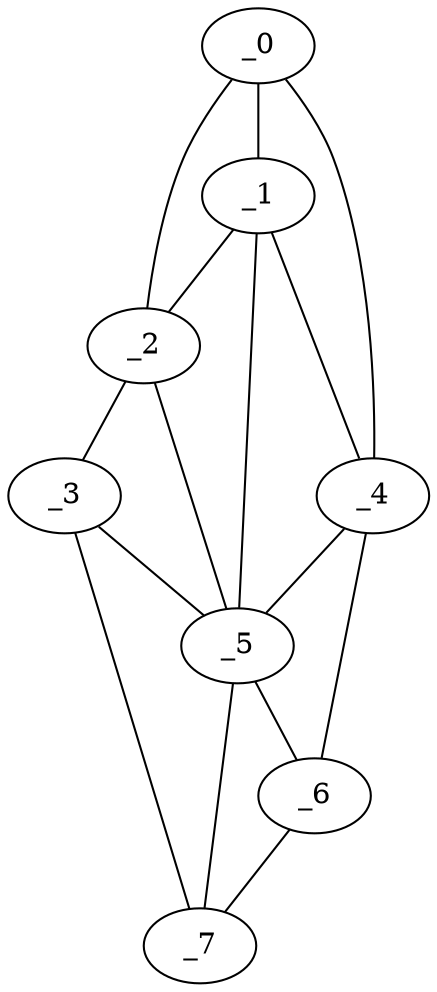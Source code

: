 graph "obj12__150.gxl" {
	_0	 [x=28,
		y=73];
	_1	 [x=41,
		y=76];
	_0 -- _1	 [valence=2];
	_2	 [x=78,
		y=122];
	_0 -- _2	 [valence=1];
	_4	 [x=87,
		y=13];
	_0 -- _4	 [valence=1];
	_1 -- _2	 [valence=1];
	_1 -- _4	 [valence=1];
	_5	 [x=88,
		y=67];
	_1 -- _5	 [valence=2];
	_3	 [x=86,
		y=120];
	_2 -- _3	 [valence=1];
	_2 -- _5	 [valence=2];
	_3 -- _5	 [valence=2];
	_7	 [x=125,
		y=57];
	_3 -- _7	 [valence=1];
	_4 -- _5	 [valence=2];
	_6	 [x=99,
		y=16];
	_4 -- _6	 [valence=1];
	_5 -- _6	 [valence=2];
	_5 -- _7	 [valence=2];
	_6 -- _7	 [valence=1];
}
